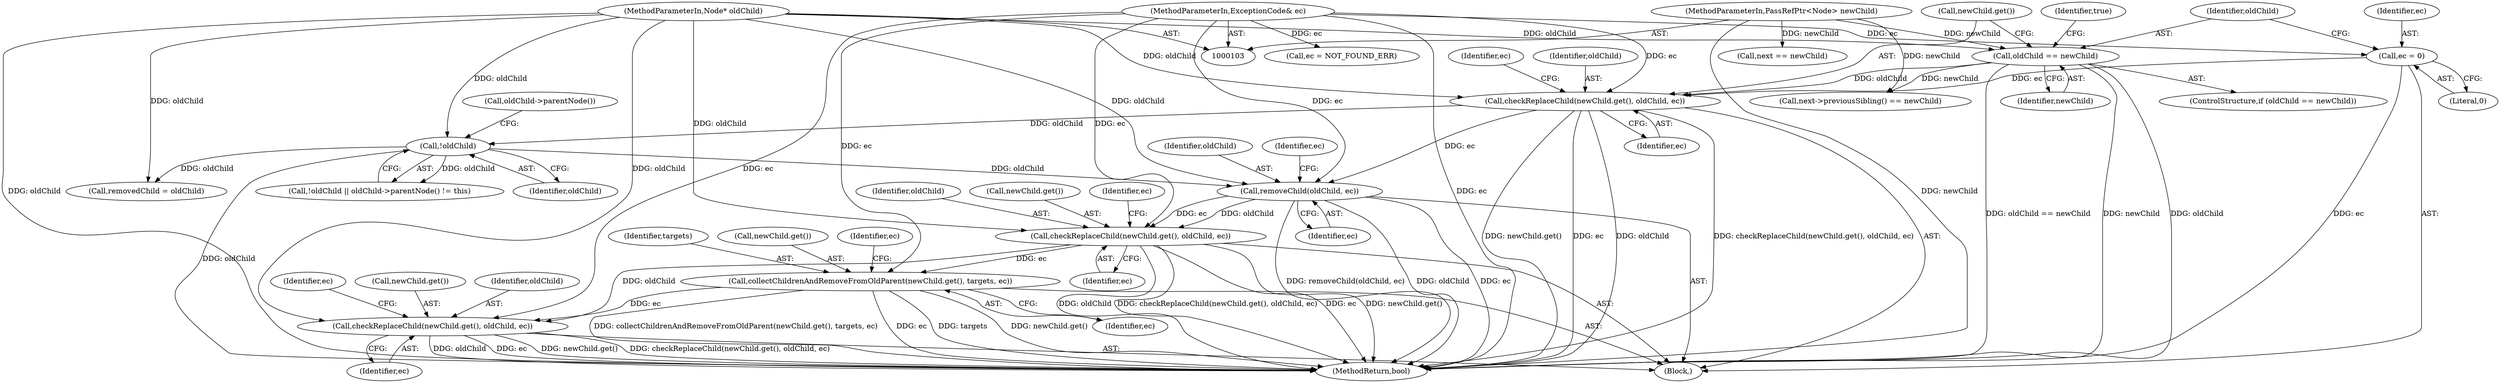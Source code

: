 digraph "0_Chrome_6c390601f9ee3436bb32f84772977570265982ea@API" {
"1000181" [label="(Call,collectChildrenAndRemoveFromOldParent(newChild.get(), targets, ec))"];
"1000172" [label="(Call,checkReplaceChild(newChild.get(), oldChild, ec))"];
"1000153" [label="(Call,removeChild(oldChild, ec))"];
"1000105" [label="(MethodParameterIn,Node* oldChild)"];
"1000133" [label="(Call,!oldChild)"];
"1000123" [label="(Call,checkReplaceChild(newChild.get(), oldChild, ec))"];
"1000118" [label="(Call,oldChild == newChild)"];
"1000104" [label="(MethodParameterIn,PassRefPtr<Node> newChild)"];
"1000114" [label="(Call,ec = 0)"];
"1000106" [label="(MethodParameterIn,ExceptionCode& ec)"];
"1000189" [label="(Call,checkReplaceChild(newChild.get(), oldChild, ec))"];
"1000182" [label="(Call,newChild.get())"];
"1000139" [label="(Call,ec = NOT_FOUND_ERR)"];
"1000175" [label="(Identifier,ec)"];
"1000126" [label="(Identifier,ec)"];
"1000128" [label="(Identifier,ec)"];
"1000122" [label="(Identifier,true)"];
"1000186" [label="(Identifier,ec)"];
"1000191" [label="(Identifier,oldChild)"];
"1000177" [label="(Identifier,ec)"];
"1000194" [label="(Identifier,ec)"];
"1000167" [label="(Call,next == newChild)"];
"1000155" [label="(Identifier,ec)"];
"1000157" [label="(Identifier,ec)"];
"1000104" [label="(MethodParameterIn,PassRefPtr<Node> newChild)"];
"1000117" [label="(ControlStructure,if (oldChild == newChild))"];
"1000189" [label="(Call,checkReplaceChild(newChild.get(), oldChild, ec))"];
"1000120" [label="(Identifier,newChild)"];
"1000184" [label="(Identifier,ec)"];
"1000190" [label="(Call,newChild.get())"];
"1000164" [label="(Call,next->previousSibling() == newChild)"];
"1000119" [label="(Identifier,oldChild)"];
"1000118" [label="(Call,oldChild == newChild)"];
"1000136" [label="(Call,oldChild->parentNode())"];
"1000108" [label="(Block,)"];
"1000183" [label="(Identifier,targets)"];
"1000245" [label="(MethodReturn,bool)"];
"1000153" [label="(Call,removeChild(oldChild, ec))"];
"1000133" [label="(Call,!oldChild)"];
"1000124" [label="(Call,newChild.get())"];
"1000125" [label="(Identifier,oldChild)"];
"1000106" [label="(MethodParameterIn,ExceptionCode& ec)"];
"1000116" [label="(Literal,0)"];
"1000154" [label="(Identifier,oldChild)"];
"1000115" [label="(Identifier,ec)"];
"1000134" [label="(Identifier,oldChild)"];
"1000192" [label="(Identifier,ec)"];
"1000174" [label="(Identifier,oldChild)"];
"1000132" [label="(Call,!oldChild || oldChild->parentNode() != this)"];
"1000114" [label="(Call,ec = 0)"];
"1000173" [label="(Call,newChild.get())"];
"1000105" [label="(MethodParameterIn,Node* oldChild)"];
"1000150" [label="(Call,removedChild = oldChild)"];
"1000172" [label="(Call,checkReplaceChild(newChild.get(), oldChild, ec))"];
"1000123" [label="(Call,checkReplaceChild(newChild.get(), oldChild, ec))"];
"1000181" [label="(Call,collectChildrenAndRemoveFromOldParent(newChild.get(), targets, ec))"];
"1000181" -> "1000108"  [label="AST: "];
"1000181" -> "1000184"  [label="CFG: "];
"1000182" -> "1000181"  [label="AST: "];
"1000183" -> "1000181"  [label="AST: "];
"1000184" -> "1000181"  [label="AST: "];
"1000186" -> "1000181"  [label="CFG: "];
"1000181" -> "1000245"  [label="DDG: newChild.get()"];
"1000181" -> "1000245"  [label="DDG: collectChildrenAndRemoveFromOldParent(newChild.get(), targets, ec)"];
"1000181" -> "1000245"  [label="DDG: ec"];
"1000181" -> "1000245"  [label="DDG: targets"];
"1000172" -> "1000181"  [label="DDG: ec"];
"1000106" -> "1000181"  [label="DDG: ec"];
"1000181" -> "1000189"  [label="DDG: ec"];
"1000172" -> "1000108"  [label="AST: "];
"1000172" -> "1000175"  [label="CFG: "];
"1000173" -> "1000172"  [label="AST: "];
"1000174" -> "1000172"  [label="AST: "];
"1000175" -> "1000172"  [label="AST: "];
"1000177" -> "1000172"  [label="CFG: "];
"1000172" -> "1000245"  [label="DDG: checkReplaceChild(newChild.get(), oldChild, ec)"];
"1000172" -> "1000245"  [label="DDG: newChild.get()"];
"1000172" -> "1000245"  [label="DDG: oldChild"];
"1000172" -> "1000245"  [label="DDG: ec"];
"1000153" -> "1000172"  [label="DDG: oldChild"];
"1000153" -> "1000172"  [label="DDG: ec"];
"1000105" -> "1000172"  [label="DDG: oldChild"];
"1000106" -> "1000172"  [label="DDG: ec"];
"1000172" -> "1000189"  [label="DDG: oldChild"];
"1000153" -> "1000108"  [label="AST: "];
"1000153" -> "1000155"  [label="CFG: "];
"1000154" -> "1000153"  [label="AST: "];
"1000155" -> "1000153"  [label="AST: "];
"1000157" -> "1000153"  [label="CFG: "];
"1000153" -> "1000245"  [label="DDG: ec"];
"1000153" -> "1000245"  [label="DDG: removeChild(oldChild, ec)"];
"1000153" -> "1000245"  [label="DDG: oldChild"];
"1000105" -> "1000153"  [label="DDG: oldChild"];
"1000133" -> "1000153"  [label="DDG: oldChild"];
"1000123" -> "1000153"  [label="DDG: ec"];
"1000106" -> "1000153"  [label="DDG: ec"];
"1000105" -> "1000103"  [label="AST: "];
"1000105" -> "1000245"  [label="DDG: oldChild"];
"1000105" -> "1000118"  [label="DDG: oldChild"];
"1000105" -> "1000123"  [label="DDG: oldChild"];
"1000105" -> "1000133"  [label="DDG: oldChild"];
"1000105" -> "1000150"  [label="DDG: oldChild"];
"1000105" -> "1000189"  [label="DDG: oldChild"];
"1000133" -> "1000132"  [label="AST: "];
"1000133" -> "1000134"  [label="CFG: "];
"1000134" -> "1000133"  [label="AST: "];
"1000136" -> "1000133"  [label="CFG: "];
"1000132" -> "1000133"  [label="CFG: "];
"1000133" -> "1000245"  [label="DDG: oldChild"];
"1000133" -> "1000132"  [label="DDG: oldChild"];
"1000123" -> "1000133"  [label="DDG: oldChild"];
"1000133" -> "1000150"  [label="DDG: oldChild"];
"1000123" -> "1000108"  [label="AST: "];
"1000123" -> "1000126"  [label="CFG: "];
"1000124" -> "1000123"  [label="AST: "];
"1000125" -> "1000123"  [label="AST: "];
"1000126" -> "1000123"  [label="AST: "];
"1000128" -> "1000123"  [label="CFG: "];
"1000123" -> "1000245"  [label="DDG: ec"];
"1000123" -> "1000245"  [label="DDG: oldChild"];
"1000123" -> "1000245"  [label="DDG: checkReplaceChild(newChild.get(), oldChild, ec)"];
"1000123" -> "1000245"  [label="DDG: newChild.get()"];
"1000118" -> "1000123"  [label="DDG: oldChild"];
"1000114" -> "1000123"  [label="DDG: ec"];
"1000106" -> "1000123"  [label="DDG: ec"];
"1000118" -> "1000117"  [label="AST: "];
"1000118" -> "1000120"  [label="CFG: "];
"1000119" -> "1000118"  [label="AST: "];
"1000120" -> "1000118"  [label="AST: "];
"1000122" -> "1000118"  [label="CFG: "];
"1000124" -> "1000118"  [label="CFG: "];
"1000118" -> "1000245"  [label="DDG: oldChild == newChild"];
"1000118" -> "1000245"  [label="DDG: newChild"];
"1000118" -> "1000245"  [label="DDG: oldChild"];
"1000104" -> "1000118"  [label="DDG: newChild"];
"1000118" -> "1000164"  [label="DDG: newChild"];
"1000104" -> "1000103"  [label="AST: "];
"1000104" -> "1000245"  [label="DDG: newChild"];
"1000104" -> "1000164"  [label="DDG: newChild"];
"1000104" -> "1000167"  [label="DDG: newChild"];
"1000114" -> "1000108"  [label="AST: "];
"1000114" -> "1000116"  [label="CFG: "];
"1000115" -> "1000114"  [label="AST: "];
"1000116" -> "1000114"  [label="AST: "];
"1000119" -> "1000114"  [label="CFG: "];
"1000114" -> "1000245"  [label="DDG: ec"];
"1000106" -> "1000114"  [label="DDG: ec"];
"1000106" -> "1000103"  [label="AST: "];
"1000106" -> "1000245"  [label="DDG: ec"];
"1000106" -> "1000139"  [label="DDG: ec"];
"1000106" -> "1000189"  [label="DDG: ec"];
"1000189" -> "1000108"  [label="AST: "];
"1000189" -> "1000192"  [label="CFG: "];
"1000190" -> "1000189"  [label="AST: "];
"1000191" -> "1000189"  [label="AST: "];
"1000192" -> "1000189"  [label="AST: "];
"1000194" -> "1000189"  [label="CFG: "];
"1000189" -> "1000245"  [label="DDG: newChild.get()"];
"1000189" -> "1000245"  [label="DDG: checkReplaceChild(newChild.get(), oldChild, ec)"];
"1000189" -> "1000245"  [label="DDG: oldChild"];
"1000189" -> "1000245"  [label="DDG: ec"];
}
